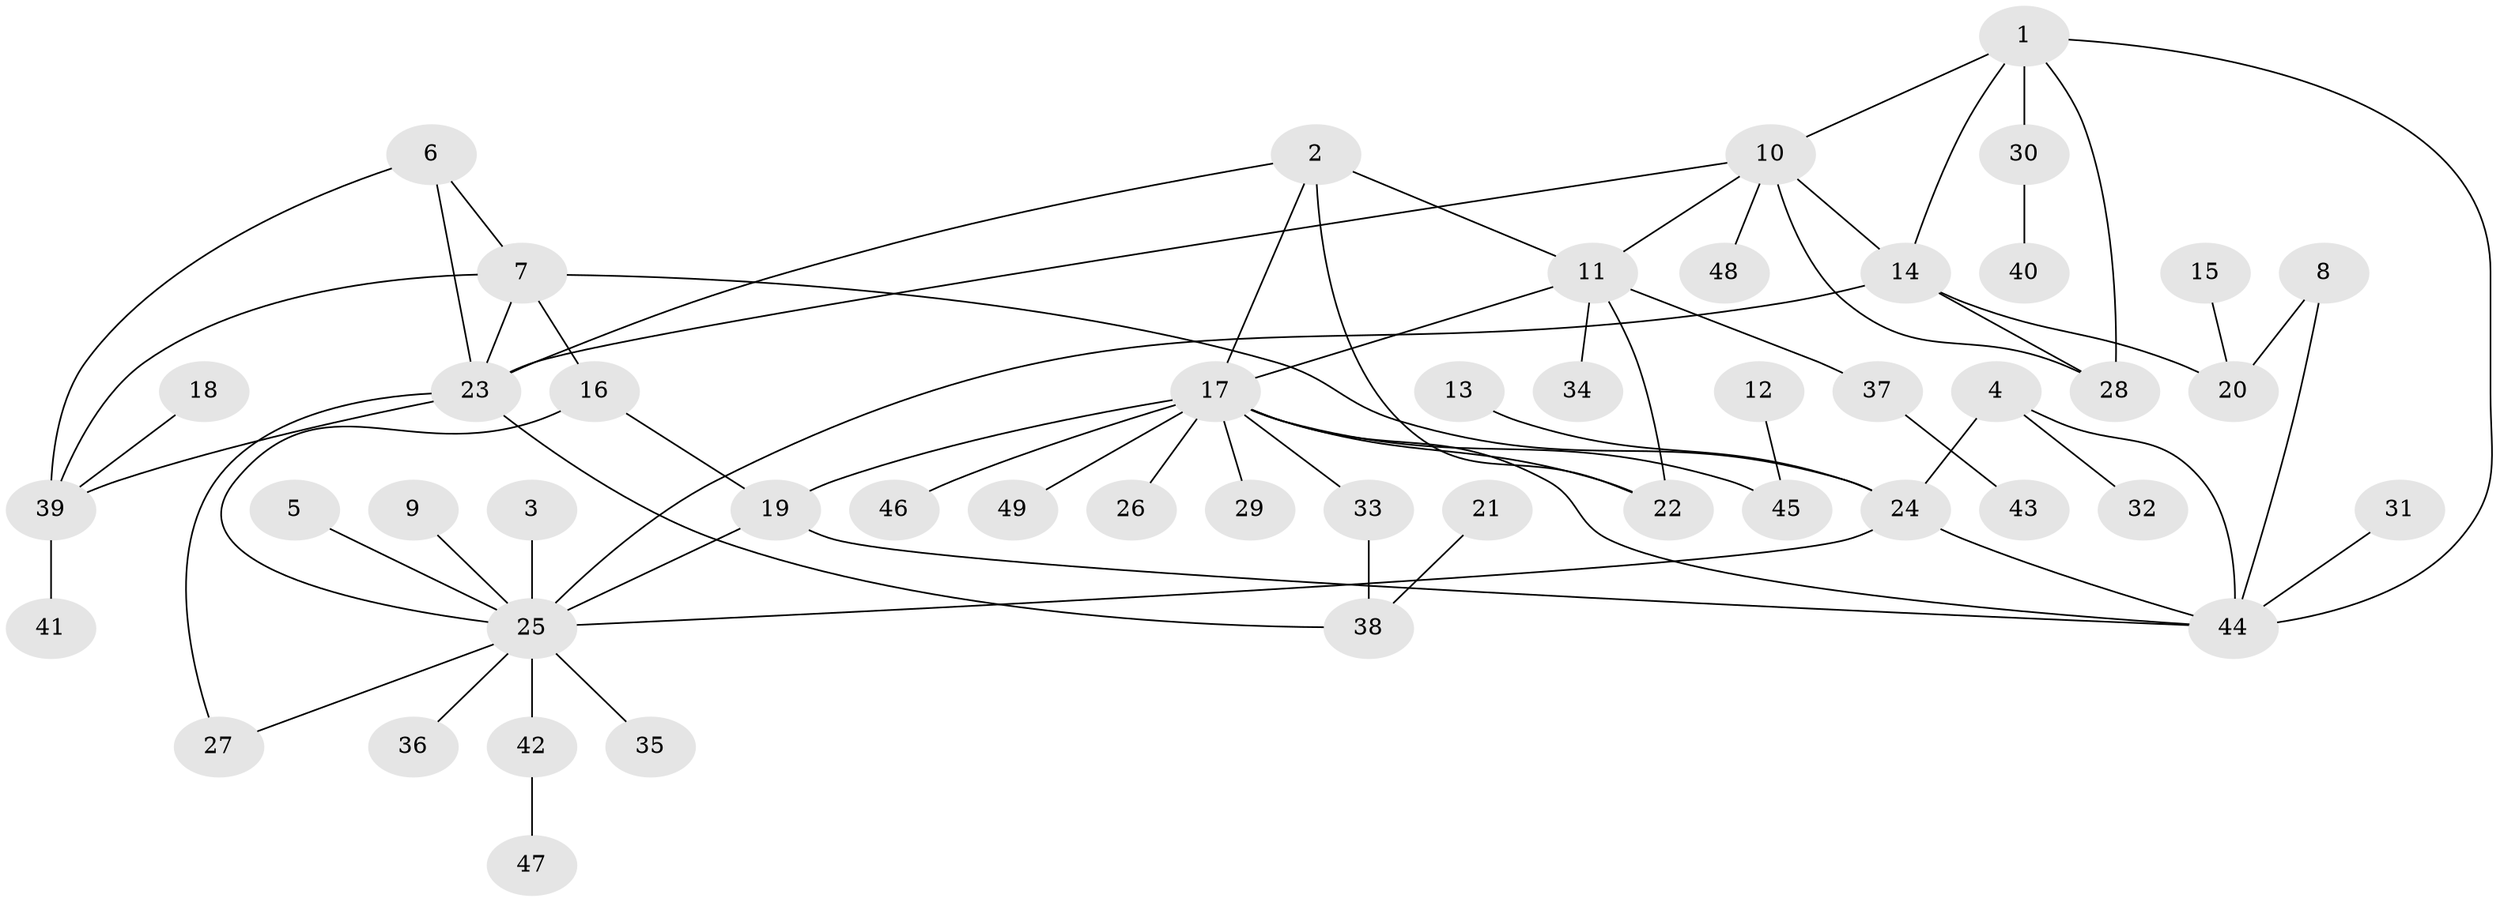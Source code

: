 // original degree distribution, {7: 0.025, 6: 0.05, 5: 0.05, 4: 0.1, 8: 0.0125, 13: 0.0125, 10: 0.0125, 12: 0.0125, 1: 0.55, 2: 0.1375, 3: 0.0375}
// Generated by graph-tools (version 1.1) at 2025/37/03/04/25 23:37:51]
// undirected, 49 vertices, 69 edges
graph export_dot {
  node [color=gray90,style=filled];
  1;
  2;
  3;
  4;
  5;
  6;
  7;
  8;
  9;
  10;
  11;
  12;
  13;
  14;
  15;
  16;
  17;
  18;
  19;
  20;
  21;
  22;
  23;
  24;
  25;
  26;
  27;
  28;
  29;
  30;
  31;
  32;
  33;
  34;
  35;
  36;
  37;
  38;
  39;
  40;
  41;
  42;
  43;
  44;
  45;
  46;
  47;
  48;
  49;
  1 -- 10 [weight=1.0];
  1 -- 14 [weight=1.0];
  1 -- 28 [weight=1.0];
  1 -- 30 [weight=1.0];
  1 -- 44 [weight=1.0];
  2 -- 11 [weight=1.0];
  2 -- 17 [weight=1.0];
  2 -- 22 [weight=1.0];
  2 -- 23 [weight=1.0];
  3 -- 25 [weight=1.0];
  4 -- 24 [weight=2.0];
  4 -- 32 [weight=1.0];
  4 -- 44 [weight=2.0];
  5 -- 25 [weight=1.0];
  6 -- 7 [weight=1.0];
  6 -- 23 [weight=1.0];
  6 -- 39 [weight=1.0];
  7 -- 16 [weight=1.0];
  7 -- 23 [weight=1.0];
  7 -- 24 [weight=1.0];
  7 -- 39 [weight=1.0];
  8 -- 20 [weight=1.0];
  8 -- 44 [weight=1.0];
  9 -- 25 [weight=1.0];
  10 -- 11 [weight=1.0];
  10 -- 14 [weight=1.0];
  10 -- 23 [weight=1.0];
  10 -- 28 [weight=1.0];
  10 -- 48 [weight=1.0];
  11 -- 17 [weight=1.0];
  11 -- 22 [weight=1.0];
  11 -- 34 [weight=1.0];
  11 -- 37 [weight=1.0];
  12 -- 45 [weight=1.0];
  13 -- 24 [weight=1.0];
  14 -- 20 [weight=1.0];
  14 -- 25 [weight=1.0];
  14 -- 28 [weight=1.0];
  15 -- 20 [weight=1.0];
  16 -- 19 [weight=2.0];
  16 -- 25 [weight=1.0];
  17 -- 19 [weight=1.0];
  17 -- 22 [weight=1.0];
  17 -- 26 [weight=1.0];
  17 -- 29 [weight=1.0];
  17 -- 33 [weight=1.0];
  17 -- 44 [weight=1.0];
  17 -- 45 [weight=1.0];
  17 -- 46 [weight=1.0];
  17 -- 49 [weight=1.0];
  18 -- 39 [weight=1.0];
  19 -- 25 [weight=2.0];
  19 -- 44 [weight=1.0];
  21 -- 38 [weight=1.0];
  23 -- 27 [weight=1.0];
  23 -- 38 [weight=1.0];
  23 -- 39 [weight=1.0];
  24 -- 25 [weight=1.0];
  24 -- 44 [weight=1.0];
  25 -- 27 [weight=1.0];
  25 -- 35 [weight=1.0];
  25 -- 36 [weight=1.0];
  25 -- 42 [weight=1.0];
  30 -- 40 [weight=1.0];
  31 -- 44 [weight=1.0];
  33 -- 38 [weight=1.0];
  37 -- 43 [weight=1.0];
  39 -- 41 [weight=1.0];
  42 -- 47 [weight=1.0];
}

